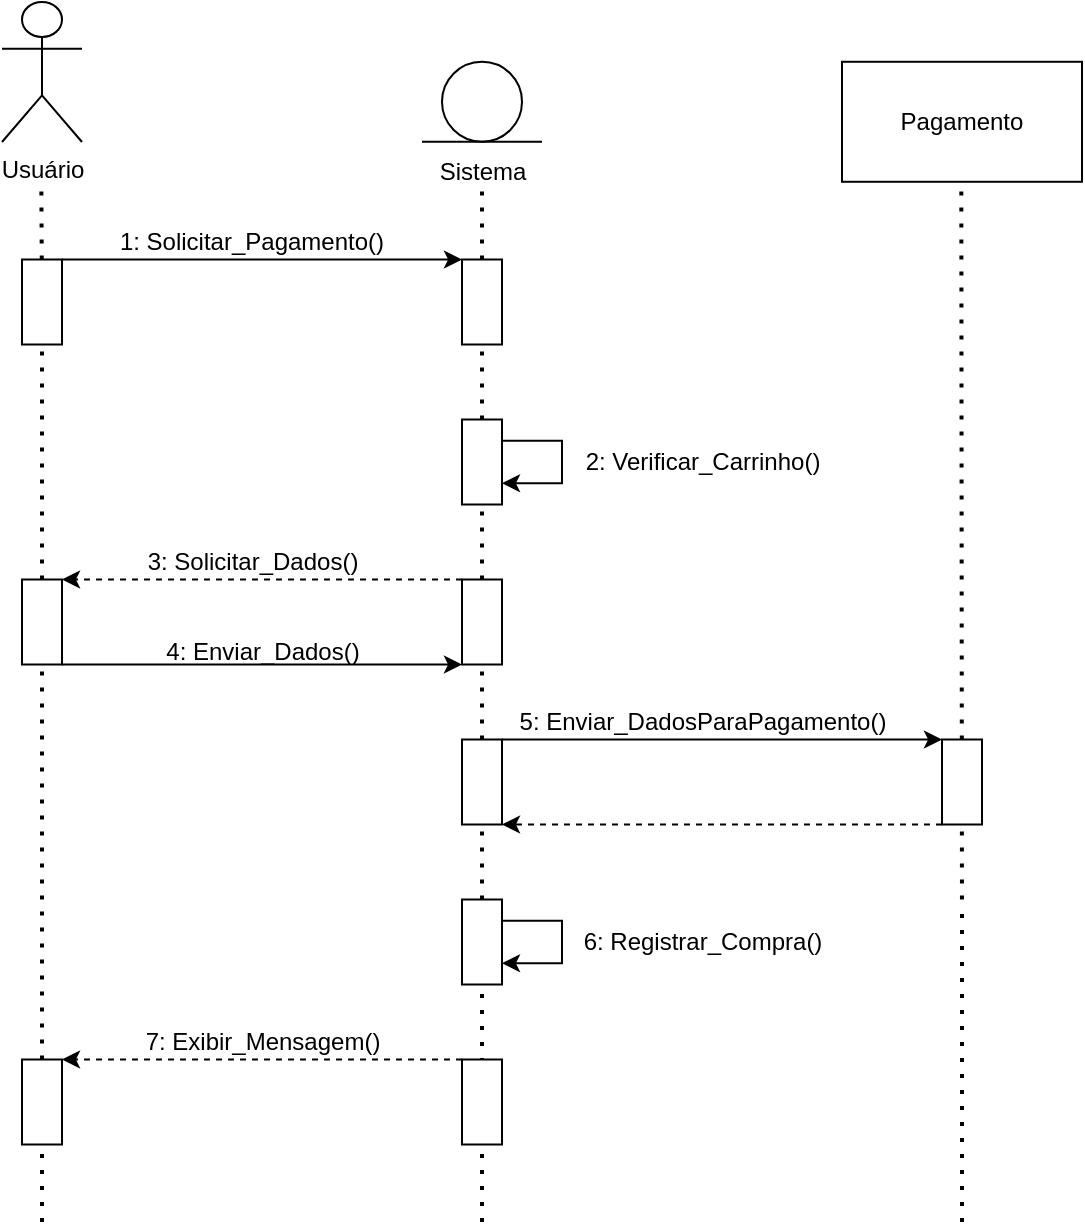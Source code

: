 <mxfile version="27.0.2">
  <diagram name="Página-1" id="ehG6k6q8JX9qS2TRNrvb">
    <mxGraphModel dx="1188" dy="648" grid="1" gridSize="10" guides="1" tooltips="1" connect="1" arrows="1" fold="1" page="1" pageScale="1" pageWidth="827" pageHeight="1169" math="0" shadow="0">
      <root>
        <mxCell id="0" />
        <mxCell id="1" parent="0" />
        <mxCell id="YxszKIj0DLGemp8bcztV-2" value="Pagamento" style="rounded=0;whiteSpace=wrap;html=1;" parent="1" vertex="1">
          <mxGeometry x="520" y="139.89" width="120" height="60" as="geometry" />
        </mxCell>
        <mxCell id="YxszKIj0DLGemp8bcztV-4" value="Usuário" style="shape=umlActor;verticalLabelPosition=bottom;verticalAlign=top;html=1;outlineConnect=0;" parent="1" vertex="1">
          <mxGeometry x="100" y="110" width="40" height="70" as="geometry" />
        </mxCell>
        <mxCell id="YxszKIj0DLGemp8bcztV-6" value="" style="endArrow=none;dashed=1;html=1;dashPattern=1 3;strokeWidth=2;rounded=0;entryX=0.5;entryY=1;entryDx=0;entryDy=0;" parent="1" source="YxszKIj0DLGemp8bcztV-14" edge="1">
          <mxGeometry width="50" height="50" relative="1" as="geometry">
            <mxPoint x="119.66" y="520" as="sourcePoint" />
            <mxPoint x="119.66" y="200" as="targetPoint" />
          </mxGeometry>
        </mxCell>
        <mxCell id="YxszKIj0DLGemp8bcztV-7" value="" style="endArrow=none;dashed=1;html=1;dashPattern=1 3;strokeWidth=2;rounded=0;entryX=0.5;entryY=1;entryDx=0;entryDy=0;" parent="1" edge="1">
          <mxGeometry width="50" height="50" relative="1" as="geometry">
            <mxPoint x="579.981" y="558.75" as="sourcePoint" />
            <mxPoint x="579.66" y="199.89" as="targetPoint" />
          </mxGeometry>
        </mxCell>
        <mxCell id="YxszKIj0DLGemp8bcztV-15" value="" style="endArrow=none;dashed=1;html=1;dashPattern=1 3;strokeWidth=2;rounded=0;entryX=1;entryY=0.5;entryDx=0;entryDy=0;" parent="1" source="qWU6R_GNiuNSAZ3JDCt7-11" target="YxszKIj0DLGemp8bcztV-14" edge="1">
          <mxGeometry width="50" height="50" relative="1" as="geometry">
            <mxPoint x="120" y="720" as="sourcePoint" />
            <mxPoint x="119.66" y="200" as="targetPoint" />
          </mxGeometry>
        </mxCell>
        <mxCell id="qWU6R_GNiuNSAZ3JDCt7-32" style="edgeStyle=orthogonalEdgeStyle;rounded=0;orthogonalLoop=1;jettySize=auto;html=1;exitX=0;exitY=0;exitDx=0;exitDy=0;entryX=0;entryY=1;entryDx=0;entryDy=0;" edge="1" parent="1" source="YxszKIj0DLGemp8bcztV-14" target="qWU6R_GNiuNSAZ3JDCt7-9">
          <mxGeometry relative="1" as="geometry">
            <mxPoint x="260" y="260" as="targetPoint" />
            <Array as="points">
              <mxPoint x="140" y="239" />
              <mxPoint x="310" y="239" />
            </Array>
          </mxGeometry>
        </mxCell>
        <mxCell id="YxszKIj0DLGemp8bcztV-14" value="" style="rounded=0;whiteSpace=wrap;html=1;rotation=90;" parent="1" vertex="1">
          <mxGeometry x="98.75" y="250" width="42.5" height="20" as="geometry" />
        </mxCell>
        <mxCell id="YxszKIj0DLGemp8bcztV-17" value="1: Solicitar_Pagamento()" style="text;html=1;align=center;verticalAlign=middle;whiteSpace=wrap;rounded=0;" parent="1" vertex="1">
          <mxGeometry x="155" y="215" width="140" height="30" as="geometry" />
        </mxCell>
        <mxCell id="YxszKIj0DLGemp8bcztV-24" value="" style="ellipse;whiteSpace=wrap;html=1;aspect=fixed;" parent="1" vertex="1">
          <mxGeometry x="320" y="139.89" width="40" height="40" as="geometry" />
        </mxCell>
        <mxCell id="YxszKIj0DLGemp8bcztV-25" value="" style="endArrow=none;html=1;rounded=0;" parent="1" edge="1">
          <mxGeometry width="50" height="50" relative="1" as="geometry">
            <mxPoint x="310" y="179.89" as="sourcePoint" />
            <mxPoint x="370" y="179.89" as="targetPoint" />
          </mxGeometry>
        </mxCell>
        <mxCell id="YxszKIj0DLGemp8bcztV-26" value="Sistema" style="text;html=1;align=center;verticalAlign=middle;resizable=0;points=[];autosize=1;strokeColor=none;fillColor=none;" parent="1" vertex="1">
          <mxGeometry x="305" y="180" width="70" height="30" as="geometry" />
        </mxCell>
        <mxCell id="YxszKIj0DLGemp8bcztV-27" value="" style="endArrow=none;dashed=1;html=1;dashPattern=1 3;strokeWidth=2;rounded=0;entryX=0.5;entryY=1;entryDx=0;entryDy=0;" parent="1" source="qWU6R_GNiuNSAZ3JDCt7-9" edge="1">
          <mxGeometry width="50" height="50" relative="1" as="geometry">
            <mxPoint x="340" y="720" as="sourcePoint" />
            <mxPoint x="340.0" y="200" as="targetPoint" />
          </mxGeometry>
        </mxCell>
        <mxCell id="qWU6R_GNiuNSAZ3JDCt7-3" value="" style="endArrow=none;dashed=1;html=1;dashPattern=1 3;strokeWidth=2;rounded=0;entryX=1;entryY=0.5;entryDx=0;entryDy=0;" edge="1" parent="1" source="qWU6R_GNiuNSAZ3JDCt7-15" target="qWU6R_GNiuNSAZ3JDCt7-2">
          <mxGeometry width="50" height="50" relative="1" as="geometry">
            <mxPoint x="340" y="720" as="sourcePoint" />
            <mxPoint x="340.0" y="200" as="targetPoint" />
          </mxGeometry>
        </mxCell>
        <mxCell id="qWU6R_GNiuNSAZ3JDCt7-2" value="" style="rounded=0;whiteSpace=wrap;html=1;rotation=90;" vertex="1" parent="1">
          <mxGeometry x="318.75" y="330" width="42.5" height="20" as="geometry" />
        </mxCell>
        <mxCell id="qWU6R_GNiuNSAZ3JDCt7-4" value="" style="endArrow=classic;html=1;rounded=0;exitX=0.25;exitY=0;exitDx=0;exitDy=0;entryX=0.75;entryY=0;entryDx=0;entryDy=0;strokeWidth=1;jumpStyle=none;edgeStyle=elbowEdgeStyle;elbow=vertical;" edge="1" parent="1" source="qWU6R_GNiuNSAZ3JDCt7-2" target="qWU6R_GNiuNSAZ3JDCt7-2">
          <mxGeometry width="50" height="50" relative="1" as="geometry">
            <mxPoint x="318.75" y="370" as="sourcePoint" />
            <mxPoint x="518.75" y="370" as="targetPoint" />
            <Array as="points">
              <mxPoint x="380" y="340" />
              <mxPoint x="380" y="340" />
            </Array>
          </mxGeometry>
        </mxCell>
        <mxCell id="qWU6R_GNiuNSAZ3JDCt7-6" value="2: Verificar_Carrinho()" style="text;html=1;align=center;verticalAlign=middle;resizable=0;points=[];autosize=1;strokeColor=none;fillColor=none;" vertex="1" parent="1">
          <mxGeometry x="380" y="325" width="140" height="30" as="geometry" />
        </mxCell>
        <mxCell id="qWU6R_GNiuNSAZ3JDCt7-33" style="edgeStyle=orthogonalEdgeStyle;rounded=0;orthogonalLoop=1;jettySize=auto;html=1;exitX=0;exitY=1;exitDx=0;exitDy=0;entryX=0;entryY=0;entryDx=0;entryDy=0;dashed=1;" edge="1" parent="1" source="qWU6R_GNiuNSAZ3JDCt7-7" target="qWU6R_GNiuNSAZ3JDCt7-11">
          <mxGeometry relative="1" as="geometry">
            <Array as="points">
              <mxPoint x="240" y="399" />
              <mxPoint x="240" y="399" />
            </Array>
          </mxGeometry>
        </mxCell>
        <mxCell id="qWU6R_GNiuNSAZ3JDCt7-7" value="" style="rounded=0;whiteSpace=wrap;html=1;rotation=90;" vertex="1" parent="1">
          <mxGeometry x="318.75" y="410" width="42.5" height="20" as="geometry" />
        </mxCell>
        <mxCell id="qWU6R_GNiuNSAZ3JDCt7-10" value="" style="endArrow=none;dashed=1;html=1;dashPattern=1 3;strokeWidth=2;rounded=0;entryX=1;entryY=0.5;entryDx=0;entryDy=0;" edge="1" parent="1" source="qWU6R_GNiuNSAZ3JDCt7-2" target="qWU6R_GNiuNSAZ3JDCt7-9">
          <mxGeometry width="50" height="50" relative="1" as="geometry">
            <mxPoint x="340" y="319" as="sourcePoint" />
            <mxPoint x="340.0" y="200" as="targetPoint" />
          </mxGeometry>
        </mxCell>
        <mxCell id="qWU6R_GNiuNSAZ3JDCt7-9" value="" style="rounded=0;whiteSpace=wrap;html=1;rotation=90;" vertex="1" parent="1">
          <mxGeometry x="318.75" y="250" width="42.5" height="20" as="geometry" />
        </mxCell>
        <mxCell id="qWU6R_GNiuNSAZ3JDCt7-12" value="" style="endArrow=none;dashed=1;html=1;dashPattern=1 3;strokeWidth=2;rounded=0;entryX=1;entryY=0.5;entryDx=0;entryDy=0;" edge="1" parent="1" source="qWU6R_GNiuNSAZ3JDCt7-45" target="qWU6R_GNiuNSAZ3JDCt7-11">
          <mxGeometry width="50" height="50" relative="1" as="geometry">
            <mxPoint x="120" y="720" as="sourcePoint" />
            <mxPoint x="120" y="281" as="targetPoint" />
          </mxGeometry>
        </mxCell>
        <mxCell id="qWU6R_GNiuNSAZ3JDCt7-34" style="edgeStyle=orthogonalEdgeStyle;rounded=0;orthogonalLoop=1;jettySize=auto;html=1;exitX=1;exitY=0;exitDx=0;exitDy=0;entryX=1;entryY=1;entryDx=0;entryDy=0;" edge="1" parent="1" source="qWU6R_GNiuNSAZ3JDCt7-11" target="qWU6R_GNiuNSAZ3JDCt7-7">
          <mxGeometry relative="1" as="geometry">
            <Array as="points">
              <mxPoint x="210" y="441" />
              <mxPoint x="210" y="441" />
            </Array>
          </mxGeometry>
        </mxCell>
        <mxCell id="qWU6R_GNiuNSAZ3JDCt7-11" value="" style="rounded=0;whiteSpace=wrap;html=1;rotation=90;" vertex="1" parent="1">
          <mxGeometry x="98.75" y="410" width="42.5" height="20" as="geometry" />
        </mxCell>
        <mxCell id="qWU6R_GNiuNSAZ3JDCt7-14" value="3: Solicitar_Dados()" style="text;html=1;align=center;verticalAlign=middle;resizable=0;points=[];autosize=1;strokeColor=none;fillColor=none;" vertex="1" parent="1">
          <mxGeometry x="160" y="375" width="130" height="30" as="geometry" />
        </mxCell>
        <mxCell id="qWU6R_GNiuNSAZ3JDCt7-16" value="" style="endArrow=none;dashed=1;html=1;dashPattern=1 3;strokeWidth=2;rounded=0;entryX=1;entryY=0.5;entryDx=0;entryDy=0;" edge="1" parent="1" source="qWU6R_GNiuNSAZ3JDCt7-24" target="qWU6R_GNiuNSAZ3JDCt7-15">
          <mxGeometry width="50" height="50" relative="1" as="geometry">
            <mxPoint x="340" y="720" as="sourcePoint" />
            <mxPoint x="340" y="361" as="targetPoint" />
          </mxGeometry>
        </mxCell>
        <mxCell id="qWU6R_GNiuNSAZ3JDCt7-35" style="edgeStyle=orthogonalEdgeStyle;rounded=0;orthogonalLoop=1;jettySize=auto;html=1;exitX=0;exitY=0;exitDx=0;exitDy=0;entryX=0;entryY=1;entryDx=0;entryDy=0;" edge="1" parent="1" source="qWU6R_GNiuNSAZ3JDCt7-15" target="qWU6R_GNiuNSAZ3JDCt7-17">
          <mxGeometry relative="1" as="geometry">
            <Array as="points">
              <mxPoint x="410" y="479" />
              <mxPoint x="410" y="479" />
            </Array>
          </mxGeometry>
        </mxCell>
        <mxCell id="qWU6R_GNiuNSAZ3JDCt7-15" value="" style="rounded=0;whiteSpace=wrap;html=1;rotation=90;" vertex="1" parent="1">
          <mxGeometry x="318.75" y="490" width="42.5" height="20" as="geometry" />
        </mxCell>
        <mxCell id="qWU6R_GNiuNSAZ3JDCt7-36" style="edgeStyle=orthogonalEdgeStyle;rounded=0;orthogonalLoop=1;jettySize=auto;html=1;exitX=1;exitY=1;exitDx=0;exitDy=0;entryX=1;entryY=0;entryDx=0;entryDy=0;dashed=1;" edge="1" parent="1" source="qWU6R_GNiuNSAZ3JDCt7-17" target="qWU6R_GNiuNSAZ3JDCt7-15">
          <mxGeometry relative="1" as="geometry">
            <Array as="points">
              <mxPoint x="490" y="521" />
              <mxPoint x="490" y="521" />
            </Array>
          </mxGeometry>
        </mxCell>
        <mxCell id="qWU6R_GNiuNSAZ3JDCt7-17" value="" style="rounded=0;whiteSpace=wrap;html=1;rotation=90;" vertex="1" parent="1">
          <mxGeometry x="558.75" y="490" width="42.5" height="20" as="geometry" />
        </mxCell>
        <mxCell id="qWU6R_GNiuNSAZ3JDCt7-19" value="4: Enviar_Dados()" style="text;html=1;align=center;verticalAlign=middle;resizable=0;points=[];autosize=1;strokeColor=none;fillColor=none;" vertex="1" parent="1">
          <mxGeometry x="170" y="420" width="120" height="30" as="geometry" />
        </mxCell>
        <mxCell id="qWU6R_GNiuNSAZ3JDCt7-23" value="" style="endArrow=none;dashed=1;html=1;dashPattern=1 3;strokeWidth=2;rounded=0;" edge="1" parent="1">
          <mxGeometry width="50" height="50" relative="1" as="geometry">
            <mxPoint x="580" y="720" as="sourcePoint" />
            <mxPoint x="580" y="560" as="targetPoint" />
          </mxGeometry>
        </mxCell>
        <mxCell id="qWU6R_GNiuNSAZ3JDCt7-25" value="" style="endArrow=none;dashed=1;html=1;dashPattern=1 3;strokeWidth=2;rounded=0;entryX=1;entryY=0.5;entryDx=0;entryDy=0;" edge="1" parent="1" target="qWU6R_GNiuNSAZ3JDCt7-24">
          <mxGeometry width="50" height="50" relative="1" as="geometry">
            <mxPoint x="340" y="720" as="sourcePoint" />
            <mxPoint x="340" y="521" as="targetPoint" />
          </mxGeometry>
        </mxCell>
        <mxCell id="qWU6R_GNiuNSAZ3JDCt7-24" value="" style="rounded=0;whiteSpace=wrap;html=1;rotation=90;" vertex="1" parent="1">
          <mxGeometry x="318.75" y="570" width="42.5" height="20" as="geometry" />
        </mxCell>
        <mxCell id="qWU6R_GNiuNSAZ3JDCt7-27" value="5: Enviar_DadosParaPagamento()" style="text;html=1;align=center;verticalAlign=middle;resizable=0;points=[];autosize=1;strokeColor=none;fillColor=none;" vertex="1" parent="1">
          <mxGeometry x="345" y="455" width="210" height="30" as="geometry" />
        </mxCell>
        <mxCell id="qWU6R_GNiuNSAZ3JDCt7-47" style="edgeStyle=orthogonalEdgeStyle;rounded=0;orthogonalLoop=1;jettySize=auto;html=1;exitX=0;exitY=1;exitDx=0;exitDy=0;entryX=0;entryY=0;entryDx=0;entryDy=0;dashed=1;" edge="1" parent="1" source="qWU6R_GNiuNSAZ3JDCt7-37" target="qWU6R_GNiuNSAZ3JDCt7-45">
          <mxGeometry relative="1" as="geometry">
            <Array as="points">
              <mxPoint x="270" y="639" />
              <mxPoint x="270" y="639" />
            </Array>
          </mxGeometry>
        </mxCell>
        <mxCell id="qWU6R_GNiuNSAZ3JDCt7-37" value="" style="rounded=0;whiteSpace=wrap;html=1;rotation=90;" vertex="1" parent="1">
          <mxGeometry x="318.75" y="650" width="42.5" height="20" as="geometry" />
        </mxCell>
        <mxCell id="qWU6R_GNiuNSAZ3JDCt7-43" style="edgeStyle=orthogonalEdgeStyle;rounded=0;orthogonalLoop=1;jettySize=auto;html=1;exitX=0.25;exitY=0;exitDx=0;exitDy=0;entryX=0.75;entryY=0;entryDx=0;entryDy=0;" edge="1" parent="1" source="qWU6R_GNiuNSAZ3JDCt7-24" target="qWU6R_GNiuNSAZ3JDCt7-24">
          <mxGeometry relative="1" as="geometry">
            <Array as="points">
              <mxPoint x="380" y="569" />
              <mxPoint x="380" y="591" />
            </Array>
          </mxGeometry>
        </mxCell>
        <mxCell id="qWU6R_GNiuNSAZ3JDCt7-44" value="6: Registrar_Compra()" style="text;html=1;align=center;verticalAlign=middle;resizable=0;points=[];autosize=1;strokeColor=none;fillColor=none;" vertex="1" parent="1">
          <mxGeometry x="380" y="565" width="140" height="30" as="geometry" />
        </mxCell>
        <mxCell id="qWU6R_GNiuNSAZ3JDCt7-46" value="" style="endArrow=none;dashed=1;html=1;dashPattern=1 3;strokeWidth=2;rounded=0;entryX=1;entryY=0.5;entryDx=0;entryDy=0;" edge="1" parent="1" target="qWU6R_GNiuNSAZ3JDCt7-45">
          <mxGeometry width="50" height="50" relative="1" as="geometry">
            <mxPoint x="120" y="720" as="sourcePoint" />
            <mxPoint x="120" y="441" as="targetPoint" />
          </mxGeometry>
        </mxCell>
        <mxCell id="qWU6R_GNiuNSAZ3JDCt7-45" value="" style="rounded=0;whiteSpace=wrap;html=1;rotation=90;" vertex="1" parent="1">
          <mxGeometry x="98.75" y="650" width="42.5" height="20" as="geometry" />
        </mxCell>
        <mxCell id="qWU6R_GNiuNSAZ3JDCt7-48" value="7: Exibir_Mensagem()" style="text;html=1;align=center;verticalAlign=middle;resizable=0;points=[];autosize=1;strokeColor=none;fillColor=none;" vertex="1" parent="1">
          <mxGeometry x="160" y="615" width="140" height="30" as="geometry" />
        </mxCell>
      </root>
    </mxGraphModel>
  </diagram>
</mxfile>

